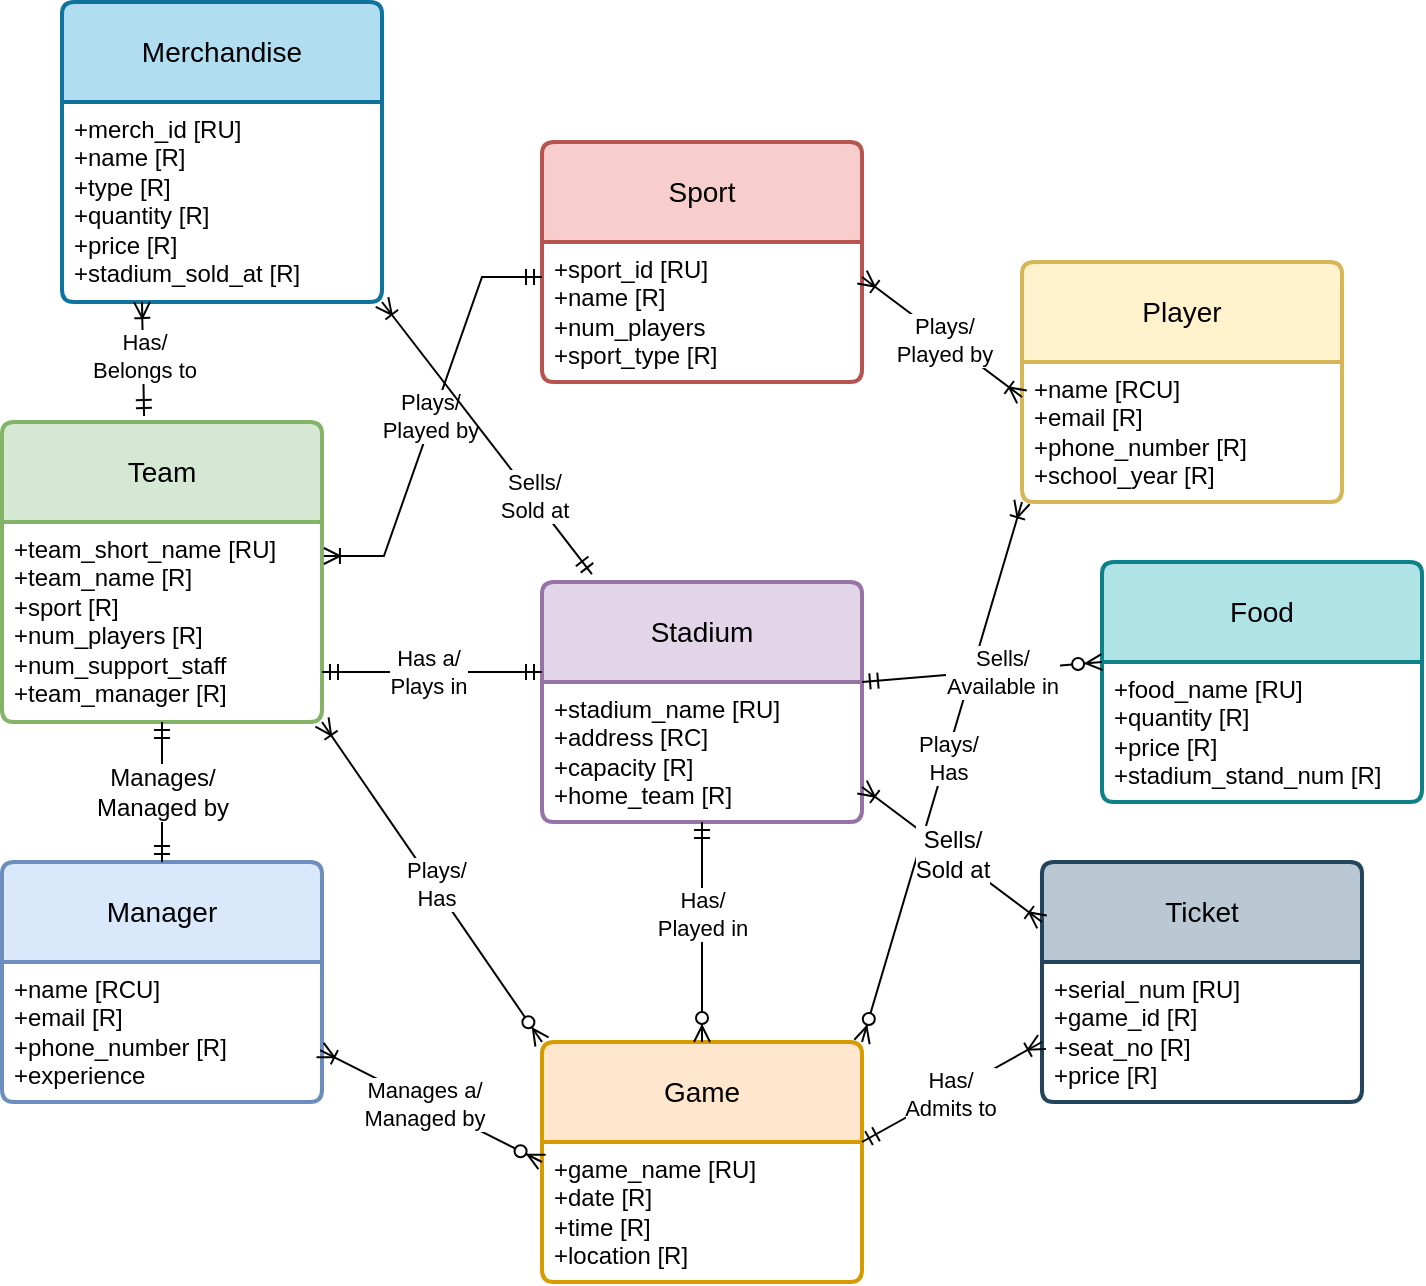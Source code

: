 <mxfile version="21.1.8" type="device">
  <diagram name="Page-1" id="x3rRmg7dkKr68NqmPHd5">
    <mxGraphModel dx="954" dy="1722" grid="1" gridSize="10" guides="1" tooltips="1" connect="1" arrows="1" fold="1" page="1" pageScale="1" pageWidth="850" pageHeight="1100" math="0" shadow="0">
      <root>
        <mxCell id="0" />
        <mxCell id="1" parent="0" />
        <mxCell id="8MPWDMkR1AbfoVLzU7Ty-1" value="Team" style="swimlane;childLayout=stackLayout;horizontal=1;startSize=50;horizontalStack=0;rounded=1;fontSize=14;fontStyle=0;strokeWidth=2;resizeParent=0;resizeLast=1;shadow=0;dashed=0;align=center;arcSize=4;whiteSpace=wrap;html=1;swimlaneFillColor=none;fillStyle=auto;fillColor=#d5e8d4;strokeColor=#82b366;glass=0;" vertex="1" parent="1">
          <mxGeometry x="50" y="90" width="160" height="150" as="geometry" />
        </mxCell>
        <mxCell id="8MPWDMkR1AbfoVLzU7Ty-2" value="+team_short_name [RU]&lt;br&gt;+team_name [R]&lt;br&gt;+sport&amp;nbsp;[R]&lt;br&gt;+num_players&amp;nbsp;[R]&lt;br&gt;+num_support_staff&lt;br&gt;+team_manager [R]" style="align=left;strokeColor=none;fillColor=none;spacingLeft=4;fontSize=12;verticalAlign=top;resizable=0;rotatable=0;part=1;html=1;" vertex="1" parent="8MPWDMkR1AbfoVLzU7Ty-1">
          <mxGeometry y="50" width="160" height="100" as="geometry" />
        </mxCell>
        <mxCell id="8MPWDMkR1AbfoVLzU7Ty-3" value="Sport" style="swimlane;childLayout=stackLayout;horizontal=1;startSize=50;horizontalStack=0;rounded=1;fontSize=14;fontStyle=0;strokeWidth=2;resizeParent=0;resizeLast=1;shadow=0;dashed=0;align=center;arcSize=4;whiteSpace=wrap;html=1;fillColor=#f8cecc;strokeColor=#b85450;" vertex="1" parent="1">
          <mxGeometry x="320" y="-50" width="160" height="120" as="geometry" />
        </mxCell>
        <mxCell id="8MPWDMkR1AbfoVLzU7Ty-4" value="+sport_id&amp;nbsp;[RU]&lt;br&gt;+name&amp;nbsp;[R]&lt;br&gt;+num_players&lt;br&gt;+sport_type&amp;nbsp;[R]" style="align=left;strokeColor=none;fillColor=none;spacingLeft=4;fontSize=12;verticalAlign=top;resizable=0;rotatable=0;part=1;html=1;" vertex="1" parent="8MPWDMkR1AbfoVLzU7Ty-3">
          <mxGeometry y="50" width="160" height="70" as="geometry" />
        </mxCell>
        <mxCell id="8MPWDMkR1AbfoVLzU7Ty-10" value="" style="edgeStyle=entityRelationEdgeStyle;fontSize=12;html=1;endArrow=ERmandOne;startArrow=ERoneToMany;rounded=0;exitX=1.006;exitY=0.17;exitDx=0;exitDy=0;exitPerimeter=0;startFill=0;endFill=0;entryX=0;entryY=0.25;entryDx=0;entryDy=0;" edge="1" parent="1" source="8MPWDMkR1AbfoVLzU7Ty-2" target="8MPWDMkR1AbfoVLzU7Ty-4">
          <mxGeometry width="100" height="100" relative="1" as="geometry">
            <mxPoint x="220" y="160" as="sourcePoint" />
            <mxPoint x="320" y="60" as="targetPoint" />
          </mxGeometry>
        </mxCell>
        <mxCell id="8MPWDMkR1AbfoVLzU7Ty-11" value="Plays/&lt;br&gt;Played by" style="edgeLabel;html=1;align=center;verticalAlign=middle;resizable=0;points=[];" vertex="1" connectable="0" parent="8MPWDMkR1AbfoVLzU7Ty-10">
          <mxGeometry x="-0.003" y="2" relative="1" as="geometry">
            <mxPoint as="offset" />
          </mxGeometry>
        </mxCell>
        <mxCell id="8MPWDMkR1AbfoVLzU7Ty-12" value="Manager" style="swimlane;childLayout=stackLayout;horizontal=1;startSize=50;horizontalStack=0;rounded=1;fontSize=14;fontStyle=0;strokeWidth=2;resizeParent=0;resizeLast=1;shadow=0;dashed=0;align=center;arcSize=4;whiteSpace=wrap;html=1;fillColor=#dae8fc;strokeColor=#6c8ebf;" vertex="1" parent="1">
          <mxGeometry x="50" y="310" width="160" height="120" as="geometry" />
        </mxCell>
        <mxCell id="8MPWDMkR1AbfoVLzU7Ty-14" value="Manages/&lt;br&gt;Managed by" style="fontSize=12;html=1;endArrow=ERmandOne;startArrow=ERmandOne;rounded=0;entryX=0.5;entryY=0;entryDx=0;entryDy=0;" edge="1" parent="8MPWDMkR1AbfoVLzU7Ty-12" target="8MPWDMkR1AbfoVLzU7Ty-12">
          <mxGeometry width="100" height="100" relative="1" as="geometry">
            <mxPoint x="80" y="-70" as="sourcePoint" />
            <mxPoint x="110" y="50" as="targetPoint" />
            <mxPoint as="offset" />
          </mxGeometry>
        </mxCell>
        <mxCell id="8MPWDMkR1AbfoVLzU7Ty-13" value="+name&amp;nbsp;[RCU]&lt;br&gt;+email&amp;nbsp;[R]&lt;br&gt;+phone_number&amp;nbsp;[R]&lt;br&gt;+experience" style="align=left;strokeColor=none;fillColor=none;spacingLeft=4;fontSize=12;verticalAlign=top;resizable=0;rotatable=0;part=1;html=1;" vertex="1" parent="8MPWDMkR1AbfoVLzU7Ty-12">
          <mxGeometry y="50" width="160" height="70" as="geometry" />
        </mxCell>
        <mxCell id="8MPWDMkR1AbfoVLzU7Ty-15" value="Player" style="swimlane;childLayout=stackLayout;horizontal=1;startSize=50;horizontalStack=0;rounded=1;fontSize=14;fontStyle=0;strokeWidth=2;resizeParent=0;resizeLast=1;shadow=0;dashed=0;align=center;arcSize=4;whiteSpace=wrap;html=1;fillColor=#fff2cc;strokeColor=#d6b656;" vertex="1" parent="1">
          <mxGeometry x="560" y="10" width="160" height="120" as="geometry" />
        </mxCell>
        <mxCell id="8MPWDMkR1AbfoVLzU7Ty-16" value="+name&amp;nbsp;[RCU]&lt;br&gt;+email&amp;nbsp;[R]&lt;br&gt;+phone_number&amp;nbsp;[R]&lt;br&gt;+school_year&amp;nbsp;[R]" style="align=left;strokeColor=none;fillColor=none;spacingLeft=4;fontSize=12;verticalAlign=top;resizable=0;rotatable=0;part=1;html=1;" vertex="1" parent="8MPWDMkR1AbfoVLzU7Ty-15">
          <mxGeometry y="50" width="160" height="70" as="geometry" />
        </mxCell>
        <mxCell id="8MPWDMkR1AbfoVLzU7Ty-18" value="" style="fontSize=12;html=1;endArrow=ERoneToMany;startArrow=ERoneToMany;rounded=0;exitX=1;exitY=0.25;exitDx=0;exitDy=0;entryX=0;entryY=0.25;entryDx=0;entryDy=0;startFill=0;endFill=0;" edge="1" parent="1" source="8MPWDMkR1AbfoVLzU7Ty-4" target="8MPWDMkR1AbfoVLzU7Ty-16">
          <mxGeometry width="100" height="100" relative="1" as="geometry">
            <mxPoint x="460" y="180" as="sourcePoint" />
            <mxPoint x="560" y="80" as="targetPoint" />
          </mxGeometry>
        </mxCell>
        <mxCell id="8MPWDMkR1AbfoVLzU7Ty-19" value="Plays/&lt;br&gt;Played by" style="edgeLabel;html=1;align=center;verticalAlign=middle;resizable=0;points=[];" vertex="1" connectable="0" parent="8MPWDMkR1AbfoVLzU7Ty-18">
          <mxGeometry x="0.025" relative="1" as="geometry">
            <mxPoint y="1" as="offset" />
          </mxGeometry>
        </mxCell>
        <mxCell id="8MPWDMkR1AbfoVLzU7Ty-20" value="Stadium" style="swimlane;childLayout=stackLayout;horizontal=1;startSize=50;horizontalStack=0;rounded=1;fontSize=14;fontStyle=0;strokeWidth=2;resizeParent=0;resizeLast=1;shadow=0;dashed=0;align=center;arcSize=4;whiteSpace=wrap;html=1;fillColor=#e1d5e7;strokeColor=#9673a6;" vertex="1" parent="1">
          <mxGeometry x="320" y="170" width="160" height="120" as="geometry" />
        </mxCell>
        <mxCell id="8MPWDMkR1AbfoVLzU7Ty-21" value="+stadium_name [RU]&lt;br&gt;+address [RC]&lt;br&gt;+capacity [R]&lt;br&gt;+home_team [R]" style="align=left;strokeColor=none;fillColor=none;spacingLeft=4;fontSize=12;verticalAlign=top;resizable=0;rotatable=0;part=1;html=1;" vertex="1" parent="8MPWDMkR1AbfoVLzU7Ty-20">
          <mxGeometry y="50" width="160" height="70" as="geometry" />
        </mxCell>
        <mxCell id="8MPWDMkR1AbfoVLzU7Ty-22" value="" style="fontSize=12;html=1;endArrow=ERmandOne;startArrow=ERmandOne;rounded=0;exitX=1;exitY=0.75;exitDx=0;exitDy=0;" edge="1" parent="1" source="8MPWDMkR1AbfoVLzU7Ty-2">
          <mxGeometry width="100" height="100" relative="1" as="geometry">
            <mxPoint x="220" y="310" as="sourcePoint" />
            <mxPoint x="320" y="215" as="targetPoint" />
          </mxGeometry>
        </mxCell>
        <mxCell id="8MPWDMkR1AbfoVLzU7Ty-23" value="Has a/&lt;br&gt;Plays in" style="edgeLabel;html=1;align=center;verticalAlign=middle;resizable=0;points=[];" vertex="1" connectable="0" parent="8MPWDMkR1AbfoVLzU7Ty-22">
          <mxGeometry x="-0.036" relative="1" as="geometry">
            <mxPoint as="offset" />
          </mxGeometry>
        </mxCell>
        <mxCell id="8MPWDMkR1AbfoVLzU7Ty-24" value="Game" style="swimlane;childLayout=stackLayout;horizontal=1;startSize=50;horizontalStack=0;rounded=1;fontSize=14;fontStyle=0;strokeWidth=2;resizeParent=0;resizeLast=1;shadow=0;dashed=0;align=center;arcSize=4;whiteSpace=wrap;html=1;fillColor=#ffe6cc;strokeColor=#d79b00;" vertex="1" parent="1">
          <mxGeometry x="320" y="400" width="160" height="120" as="geometry" />
        </mxCell>
        <mxCell id="8MPWDMkR1AbfoVLzU7Ty-25" value="+game_name [RU]&lt;br&gt;+date [R]&lt;br&gt;+time [R]&lt;br&gt;+location [R]" style="align=left;strokeColor=none;fillColor=none;spacingLeft=4;fontSize=12;verticalAlign=top;resizable=0;rotatable=0;part=1;html=1;" vertex="1" parent="8MPWDMkR1AbfoVLzU7Ty-24">
          <mxGeometry y="50" width="160" height="70" as="geometry" />
        </mxCell>
        <mxCell id="8MPWDMkR1AbfoVLzU7Ty-26" value="" style="fontSize=12;html=1;endArrow=ERoneToMany;startArrow=ERzeroToMany;rounded=0;entryX=1;entryY=1;entryDx=0;entryDy=0;exitX=0;exitY=0;exitDx=0;exitDy=0;" edge="1" parent="1" source="8MPWDMkR1AbfoVLzU7Ty-24" target="8MPWDMkR1AbfoVLzU7Ty-2">
          <mxGeometry width="100" height="100" relative="1" as="geometry">
            <mxPoint x="240" y="410" as="sourcePoint" />
            <mxPoint x="340" y="310" as="targetPoint" />
          </mxGeometry>
        </mxCell>
        <mxCell id="8MPWDMkR1AbfoVLzU7Ty-27" value="Plays/&lt;br&gt;Has" style="edgeLabel;html=1;align=center;verticalAlign=middle;resizable=0;points=[];" vertex="1" connectable="0" parent="8MPWDMkR1AbfoVLzU7Ty-26">
          <mxGeometry x="-0.02" y="-1" relative="1" as="geometry">
            <mxPoint as="offset" />
          </mxGeometry>
        </mxCell>
        <mxCell id="8MPWDMkR1AbfoVLzU7Ty-28" value="" style="fontSize=12;html=1;endArrow=ERoneToMany;startArrow=ERzeroToMany;rounded=0;entryX=0.994;entryY=0.629;entryDx=0;entryDy=0;entryPerimeter=0;exitX=0;exitY=0.5;exitDx=0;exitDy=0;" edge="1" parent="1" source="8MPWDMkR1AbfoVLzU7Ty-24" target="8MPWDMkR1AbfoVLzU7Ty-13">
          <mxGeometry width="100" height="100" relative="1" as="geometry">
            <mxPoint x="180" y="530" as="sourcePoint" />
            <mxPoint x="280" y="430" as="targetPoint" />
          </mxGeometry>
        </mxCell>
        <mxCell id="8MPWDMkR1AbfoVLzU7Ty-29" value="Manages a/&lt;br&gt;Managed by" style="edgeLabel;html=1;align=center;verticalAlign=middle;resizable=0;points=[];" vertex="1" connectable="0" parent="8MPWDMkR1AbfoVLzU7Ty-28">
          <mxGeometry x="0.065" relative="1" as="geometry">
            <mxPoint as="offset" />
          </mxGeometry>
        </mxCell>
        <mxCell id="8MPWDMkR1AbfoVLzU7Ty-30" value="" style="fontSize=12;html=1;endArrow=ERoneToMany;startArrow=ERzeroToMany;rounded=0;entryX=0;entryY=1;entryDx=0;entryDy=0;exitX=1;exitY=0;exitDx=0;exitDy=0;" edge="1" parent="1" source="8MPWDMkR1AbfoVLzU7Ty-24" target="8MPWDMkR1AbfoVLzU7Ty-16">
          <mxGeometry width="100" height="100" relative="1" as="geometry">
            <mxPoint x="520" y="340" as="sourcePoint" />
            <mxPoint x="620" y="240" as="targetPoint" />
          </mxGeometry>
        </mxCell>
        <mxCell id="8MPWDMkR1AbfoVLzU7Ty-31" value="Plays/&lt;br&gt;Has" style="edgeLabel;html=1;align=center;verticalAlign=middle;resizable=0;points=[];" vertex="1" connectable="0" parent="8MPWDMkR1AbfoVLzU7Ty-30">
          <mxGeometry x="0.054" y="-1" relative="1" as="geometry">
            <mxPoint as="offset" />
          </mxGeometry>
        </mxCell>
        <mxCell id="8MPWDMkR1AbfoVLzU7Ty-32" value="" style="fontSize=12;html=1;endArrow=ERzeroToMany;startArrow=ERmandOne;rounded=0;entryX=0.5;entryY=0;entryDx=0;entryDy=0;exitX=0.5;exitY=1;exitDx=0;exitDy=0;" edge="1" parent="1" source="8MPWDMkR1AbfoVLzU7Ty-21" target="8MPWDMkR1AbfoVLzU7Ty-24">
          <mxGeometry width="100" height="100" relative="1" as="geometry">
            <mxPoint x="360" y="370" as="sourcePoint" />
            <mxPoint x="460" y="270" as="targetPoint" />
          </mxGeometry>
        </mxCell>
        <mxCell id="8MPWDMkR1AbfoVLzU7Ty-33" value="Has/&lt;br&gt;Played in" style="edgeLabel;html=1;align=center;verticalAlign=middle;resizable=0;points=[];" vertex="1" connectable="0" parent="8MPWDMkR1AbfoVLzU7Ty-32">
          <mxGeometry x="-0.164" relative="1" as="geometry">
            <mxPoint as="offset" />
          </mxGeometry>
        </mxCell>
        <mxCell id="8MPWDMkR1AbfoVLzU7Ty-34" value="Ticket" style="swimlane;childLayout=stackLayout;horizontal=1;startSize=50;horizontalStack=0;rounded=1;fontSize=14;fontStyle=0;strokeWidth=2;resizeParent=0;resizeLast=1;shadow=0;dashed=0;align=center;arcSize=4;whiteSpace=wrap;html=1;fillColor=#bac8d3;strokeColor=#23445d;" vertex="1" parent="1">
          <mxGeometry x="570" y="310" width="160" height="120" as="geometry" />
        </mxCell>
        <mxCell id="8MPWDMkR1AbfoVLzU7Ty-35" value="+serial_num [RU]&lt;br&gt;+game_id [R]&lt;br&gt;+seat_no [R]&lt;br&gt;+price [R]" style="align=left;strokeColor=none;fillColor=none;spacingLeft=4;fontSize=12;verticalAlign=top;resizable=0;rotatable=0;part=1;html=1;" vertex="1" parent="8MPWDMkR1AbfoVLzU7Ty-34">
          <mxGeometry y="50" width="160" height="70" as="geometry" />
        </mxCell>
        <mxCell id="8MPWDMkR1AbfoVLzU7Ty-36" value="Sells/&lt;br&gt;Sold at" style="fontSize=12;html=1;endArrow=ERoneToMany;startArrow=ERoneToMany;rounded=0;entryX=1;entryY=0.75;entryDx=0;entryDy=0;exitX=0;exitY=0.25;exitDx=0;exitDy=0;" edge="1" parent="1" source="8MPWDMkR1AbfoVLzU7Ty-34" target="8MPWDMkR1AbfoVLzU7Ty-21">
          <mxGeometry width="100" height="100" relative="1" as="geometry">
            <mxPoint x="370" y="320" as="sourcePoint" />
            <mxPoint x="470" y="220" as="targetPoint" />
          </mxGeometry>
        </mxCell>
        <mxCell id="8MPWDMkR1AbfoVLzU7Ty-37" value="" style="fontSize=12;html=1;endArrow=ERoneToMany;startArrow=ERmandOne;rounded=0;exitX=1;exitY=0;exitDx=0;exitDy=0;" edge="1" parent="1" source="8MPWDMkR1AbfoVLzU7Ty-25">
          <mxGeometry width="100" height="100" relative="1" as="geometry">
            <mxPoint x="470" y="500" as="sourcePoint" />
            <mxPoint x="570" y="400" as="targetPoint" />
          </mxGeometry>
        </mxCell>
        <mxCell id="8MPWDMkR1AbfoVLzU7Ty-38" value="Has/&lt;br&gt;Admits to" style="edgeLabel;html=1;align=center;verticalAlign=middle;resizable=0;points=[];" vertex="1" connectable="0" parent="8MPWDMkR1AbfoVLzU7Ty-37">
          <mxGeometry x="-0.026" relative="1" as="geometry">
            <mxPoint as="offset" />
          </mxGeometry>
        </mxCell>
        <mxCell id="8MPWDMkR1AbfoVLzU7Ty-39" value="Food" style="swimlane;childLayout=stackLayout;horizontal=1;startSize=50;horizontalStack=0;rounded=1;fontSize=14;fontStyle=0;strokeWidth=2;resizeParent=0;resizeLast=1;shadow=0;dashed=0;align=center;arcSize=4;whiteSpace=wrap;html=1;fillColor=#b0e3e6;strokeColor=#0e8088;" vertex="1" parent="1">
          <mxGeometry x="600" y="160" width="160" height="120" as="geometry" />
        </mxCell>
        <mxCell id="8MPWDMkR1AbfoVLzU7Ty-40" value="+food_name [RU]&lt;br&gt;+quantity [R]&lt;br&gt;+price [R]&lt;br&gt;+stadium_stand_num [R]" style="align=left;strokeColor=none;fillColor=none;spacingLeft=4;fontSize=12;verticalAlign=top;resizable=0;rotatable=0;part=1;html=1;" vertex="1" parent="8MPWDMkR1AbfoVLzU7Ty-39">
          <mxGeometry y="50" width="160" height="70" as="geometry" />
        </mxCell>
        <mxCell id="8MPWDMkR1AbfoVLzU7Ty-41" value="" style="fontSize=12;html=1;endArrow=ERzeroToMany;startArrow=ERmandOne;rounded=0;entryX=0;entryY=0;entryDx=0;entryDy=0;exitX=1;exitY=0;exitDx=0;exitDy=0;" edge="1" parent="1" source="8MPWDMkR1AbfoVLzU7Ty-21" target="8MPWDMkR1AbfoVLzU7Ty-40">
          <mxGeometry width="100" height="100" relative="1" as="geometry">
            <mxPoint x="370" y="320" as="sourcePoint" />
            <mxPoint x="470" y="220" as="targetPoint" />
          </mxGeometry>
        </mxCell>
        <mxCell id="8MPWDMkR1AbfoVLzU7Ty-42" value="Sells/&lt;br&gt;Available in" style="edgeLabel;html=1;align=center;verticalAlign=middle;resizable=0;points=[];" vertex="1" connectable="0" parent="8MPWDMkR1AbfoVLzU7Ty-41">
          <mxGeometry x="0.166" y="-1" relative="1" as="geometry">
            <mxPoint as="offset" />
          </mxGeometry>
        </mxCell>
        <mxCell id="8MPWDMkR1AbfoVLzU7Ty-43" value="Merchandise" style="swimlane;childLayout=stackLayout;horizontal=1;startSize=50;horizontalStack=0;rounded=1;fontSize=14;fontStyle=0;strokeWidth=2;resizeParent=0;resizeLast=1;shadow=0;dashed=0;align=center;arcSize=4;whiteSpace=wrap;html=1;fillColor=#b1ddf0;strokeColor=#10739e;" vertex="1" parent="1">
          <mxGeometry x="80" y="-120" width="160" height="150" as="geometry" />
        </mxCell>
        <mxCell id="8MPWDMkR1AbfoVLzU7Ty-44" value="+merch_id [RU]&lt;br&gt;+name [R]&lt;br&gt;+type [R]&lt;br&gt;+quantity [R]&lt;br&gt;+price [R]&lt;br&gt;+stadium_sold_at [R]" style="align=left;strokeColor=none;fillColor=none;spacingLeft=4;fontSize=12;verticalAlign=top;resizable=0;rotatable=0;part=1;html=1;" vertex="1" parent="8MPWDMkR1AbfoVLzU7Ty-43">
          <mxGeometry y="50" width="160" height="100" as="geometry" />
        </mxCell>
        <mxCell id="8MPWDMkR1AbfoVLzU7Ty-45" value="" style="fontSize=12;html=1;endArrow=ERoneToMany;startArrow=ERmandOne;rounded=0;exitX=0.444;exitY=-0.02;exitDx=0;exitDy=0;exitPerimeter=0;entryX=0.25;entryY=1;entryDx=0;entryDy=0;" edge="1" parent="1" source="8MPWDMkR1AbfoVLzU7Ty-1" target="8MPWDMkR1AbfoVLzU7Ty-44">
          <mxGeometry width="100" height="100" relative="1" as="geometry">
            <mxPoint x="20" y="130" as="sourcePoint" />
            <mxPoint x="120" y="30" as="targetPoint" />
          </mxGeometry>
        </mxCell>
        <mxCell id="8MPWDMkR1AbfoVLzU7Ty-46" value="Has/&lt;br&gt;Belongs to" style="edgeLabel;html=1;align=center;verticalAlign=middle;resizable=0;points=[];" vertex="1" connectable="0" parent="8MPWDMkR1AbfoVLzU7Ty-45">
          <mxGeometry x="0.053" relative="1" as="geometry">
            <mxPoint as="offset" />
          </mxGeometry>
        </mxCell>
        <mxCell id="8MPWDMkR1AbfoVLzU7Ty-47" value="" style="fontSize=12;html=1;endArrow=ERoneToMany;startArrow=ERmandOne;rounded=0;entryX=1;entryY=1;entryDx=0;entryDy=0;exitX=0.156;exitY=-0.033;exitDx=0;exitDy=0;exitPerimeter=0;" edge="1" parent="1" source="8MPWDMkR1AbfoVLzU7Ty-20" target="8MPWDMkR1AbfoVLzU7Ty-44">
          <mxGeometry width="100" height="100" relative="1" as="geometry">
            <mxPoint x="360" y="230" as="sourcePoint" />
            <mxPoint x="460" y="130" as="targetPoint" />
          </mxGeometry>
        </mxCell>
        <mxCell id="8MPWDMkR1AbfoVLzU7Ty-48" value="Sells/&lt;br&gt;Sold at" style="edgeLabel;html=1;align=center;verticalAlign=middle;resizable=0;points=[];" vertex="1" connectable="0" parent="8MPWDMkR1AbfoVLzU7Ty-47">
          <mxGeometry x="-0.434" y="-1" relative="1" as="geometry">
            <mxPoint as="offset" />
          </mxGeometry>
        </mxCell>
      </root>
    </mxGraphModel>
  </diagram>
</mxfile>
